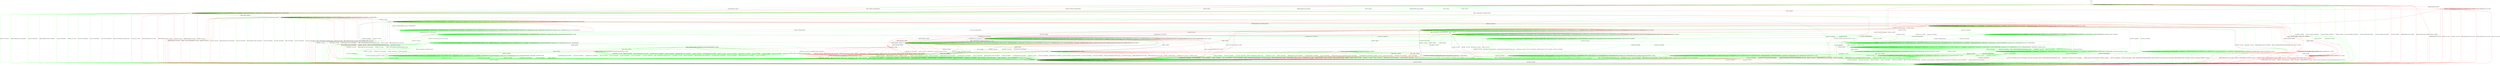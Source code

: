 digraph "" {
	graph ["Incoming time"=0.10153889656066895,
		"Outgoing time"=0.15999865531921387,
		Output="{'States': 36, 'Transitions': 837, 'Filename': '../results/ssh/DropBear-OpenSSH-msat-1.dot'}",
		Reference="{'States': 18, 'Transitions': 222, 'Filename': '../subjects/ssh/DropBear.dot'}",
		Solver=msat,
		Updated="{'States': 32, 'Transitions': 683, 'Filename': '../subjects/ssh/OpenSSH.dot'}",
		"f-measure"=0.15027624309392265,
		precision=0.09956076134699854,
		recall=0.3063063063063063
	];
	a -> a	[key=0,
		label="CH_REQUEST_PTY / CH_NONE"];
	a -> a	[key=1,
		label="CH_DATA / CH_NONE"];
	a -> a	[key=2,
		label="CH_CLOSE / CH_NONE"];
	a -> a	[key=3,
		label="CH_EOF / CH_NONE"];
	a -> a	[key=4,
		color=green,
		label="CH_WINDOW_ADJUST / CH_NONE"];
	a -> a	[key=5,
		color=green,
		label="CH_EXTENDED_DATA / CH_NONE"];
	a -> c	[key=0,
		label="KEXINIT / KEXINIT"];
	a -> c	[key=1,
		color=green,
		label="SERVICE_REQUEST_AUTH / KEXINIT"];
	a -> c	[key=2,
		color=green,
		label="DEBUG / KEXINIT"];
	a -> c	[key=3,
		color=green,
		label="SERVICE_REQUEST_CONN / KEXINIT"];
	a -> c	[key=4,
		color=green,
		label="KEX30 / KEXINIT"];
	a -> c	[key=5,
		color=green,
		label="IGNORE / KEXINIT"];
	a -> c	[key=6,
		color=green,
		label="UNIMPLEMENTED / KEXINIT"];
	a -> c	[key=7,
		color=red,
		label="KEX30 / KEXINIT+UNIMPLEMENTED"];
	a -> c	[key=8,
		color=red,
		label="NEWKEYS / KEXINIT+UNIMPLEMENTED"];
	a -> d	[key=0,
		color=green,
		label="CH_OPEN / KEXINIT+DISCONNECT"];
	a -> d	[key=1,
		color=red,
		label="CH_OPEN / KEXINIT"];
	a -> k	[key=0,
		color=green,
		label="REKEY / KEXINIT|KEX31+NEWKEYS|NO_RESP"];
	a -> m	[key=0,
		color=green,
		label="DISCONNECT / KEXINIT"];
	a -> m	[key=1,
		color=green,
		label="UA_PK_OK / KEXINIT+DISCONNECT"];
	a -> m	[key=2,
		color=green,
		label="UA_NONE / KEXINIT+DISCONNECT"];
	a -> m	[key=3,
		color=green,
		label="NEWKEYS / KEXINIT"];
	a -> m	[key=4,
		color=green,
		label="UA_PK_NOK / KEXINIT+DISCONNECT"];
	a -> m	[key=5,
		color=green,
		label="UA_PW_OK / KEXINIT+DISCONNECT"];
	a -> m	[key=6,
		color=green,
		label="UA_PW_NOK / KEXINIT+DISCONNECT"];
	a -> m	[key=7,
		color=red,
		label="UA_PK_NOK / KEXINIT"];
	a -> m	[key=8,
		color=red,
		label="SERVICE_REQUEST_AUTH / KEXINIT"];
	a -> m	[key=9,
		color=red,
		label="SERVICE_REQUEST_CONN / KEXINIT"];
	a -> m	[key=10,
		color=red,
		label="UA_PK_OK / KEXINIT"];
	gg	[color=red];
	a -> gg	[key=0,
		color=red,
		label="KEXINIT_PROCEED / KEXINIT"];
	b -> a	[key=0];
	c -> c	[key=0,
		label="CH_REQUEST_PTY / CH_NONE"];
	c -> c	[key=1,
		label="CH_DATA / CH_NONE"];
	c -> c	[key=2,
		label="CH_CLOSE / CH_NONE"];
	c -> c	[key=3,
		label="CH_EOF / CH_NONE"];
	c -> c	[key=4,
		color=green,
		label="CH_WINDOW_ADJUST / CH_NONE"];
	c -> c	[key=5,
		color=green,
		label="DEBUG / NO_RESP"];
	c -> c	[key=6,
		color=green,
		label="CH_EXTENDED_DATA / CH_NONE"];
	c -> c	[key=7,
		color=green,
		label="IGNORE / NO_RESP"];
	c -> c	[key=8,
		color=green,
		label="UNIMPLEMENTED / NO_RESP"];
	c -> c	[key=9,
		color=red,
		label="NEWKEYS / UNIMPLEMENTED"];
	c -> d	[key=0,
		color=green,
		label="CH_OPEN / DISCONNECT"];
	c -> d	[key=1,
		color=red,
		label="CH_OPEN / NO_CONN"];
	c -> i	[key=0,
		label="KEX30 / KEX31+NEWKEYS"];
	c -> m	[key=0,
		color=green,
		label="DISCONNECT / NO_CONN"];
	c -> m	[key=1,
		color=green,
		label="KEXINIT / DISCONNECT"];
	c -> m	[key=2,
		color=green,
		label="SERVICE_REQUEST_AUTH / DISCONNECT"];
	c -> m	[key=3,
		color=green,
		label="UA_PK_OK / DISCONNECT"];
	c -> m	[key=4,
		color=green,
		label="SERVICE_REQUEST_CONN / DISCONNECT"];
	c -> m	[key=5,
		color=green,
		label="UA_NONE / DISCONNECT"];
	c -> m	[key=6,
		color=green,
		label="NEWKEYS / NO_CONN"];
	c -> m	[key=7,
		color=green,
		label="UA_PK_NOK / DISCONNECT"];
	c -> m	[key=8,
		color=green,
		label="UA_PW_OK / DISCONNECT"];
	c -> m	[key=9,
		color=green,
		label="UA_PW_NOK / DISCONNECT"];
	c -> m	[key=10,
		color=green,
		label="REKEY / DISCONNECT|NO_CONN|NO_CONN"];
	c -> m	[key=11,
		color=red,
		label="UA_PK_NOK / NO_CONN"];
	c -> m	[key=12,
		color=red,
		label="SERVICE_REQUEST_AUTH / NO_CONN"];
	c -> m	[key=13,
		color=red,
		label="SERVICE_REQUEST_CONN / NO_CONN"];
	c -> m	[key=14,
		color=red,
		label="UA_PK_OK / NO_CONN"];
	c -> m	[key=15,
		color=red,
		label="KEXINIT_PROCEED / NO_CONN"];
	c -> m	[key=16,
		color=red,
		label="KEXINIT / NO_CONN"];
	d -> d	[key=0,
		label="UA_PK_NOK / NO_CONN"];
	d -> d	[key=1,
		label="KEX30 / NO_CONN"];
	d -> d	[key=2,
		label="SERVICE_REQUEST_AUTH / NO_CONN"];
	d -> d	[key=3,
		label="SERVICE_REQUEST_CONN / NO_CONN"];
	d -> d	[key=4,
		label="NEWKEYS / NO_CONN"];
	d -> d	[key=5,
		label="CH_REQUEST_PTY / NO_CONN"];
	d -> d	[key=6,
		label="CH_OPEN / CH_MAX"];
	d -> d	[key=7,
		label="CH_DATA / NO_CONN"];
	d -> d	[key=8,
		label="UA_PK_OK / NO_CONN"];
	d -> d	[key=9,
		label="KEXINIT / NO_CONN"];
	d -> d	[key=10,
		label="CH_EOF / NO_CONN"];
	d -> d	[key=11,
		color=green,
		label="DISCONNECT / NO_CONN"];
	d -> d	[key=12,
		color=green,
		label="CH_WINDOW_ADJUST / NO_CONN"];
	d -> d	[key=13,
		color=green,
		label="DEBUG / NO_CONN"];
	d -> d	[key=14,
		color=green,
		label="UA_NONE / NO_CONN"];
	d -> d	[key=15,
		color=green,
		label="CH_EXTENDED_DATA / NO_CONN"];
	d -> d	[key=16,
		color=green,
		label="IGNORE / NO_CONN"];
	d -> d	[key=17,
		color=green,
		label="UNIMPLEMENTED / NO_CONN"];
	d -> d	[key=18,
		color=green,
		label="UA_PW_OK / NO_CONN"];
	d -> d	[key=19,
		color=green,
		label="UA_PW_NOK / NO_CONN"];
	d -> d	[key=20,
		color=green,
		label="REKEY / NO_CONN|NO_CONN|NO_CONN"];
	d -> d	[key=21,
		color=red,
		label="KEXINIT_PROCEED / NO_CONN"];
	d -> m	[key=0,
		label="CH_CLOSE / NO_CONN"];
	e -> d	[key=0,
		label="NEWKEYS / NO_CONN"];
	e -> d	[key=1,
		color=green,
		label="DISCONNECT / NO_CONN"];
	e -> d	[key=2,
		color=green,
		label="CH_REQUEST_PTY / DISCONNECT"];
	e -> d	[key=3,
		color=red,
		label="KEX30 / NO_CONN"];
	e -> d	[key=4,
		color=red,
		label="CH_REQUEST_PTY / NO_CONN"];
	e -> d	[key=5,
		color=red,
		label="CH_DATA / NO_CONN"];
	e -> e	[key=0,
		label="CH_OPEN / CH_MAX"];
	e -> e	[key=1,
		label="CH_EOF / NO_RESP"];
	e -> e	[key=2,
		color=green,
		label="SERVICE_REQUEST_AUTH / NO_RESP"];
	e -> e	[key=3,
		color=green,
		label="CH_WINDOW_ADJUST / NO_RESP"];
	e -> e	[key=4,
		color=green,
		label="DEBUG / NO_RESP"];
	e -> e	[key=5,
		color=green,
		label="UA_PK_OK / UNIMPLEMENTED"];
	e -> e	[key=6,
		color=green,
		label="SERVICE_REQUEST_CONN / NO_RESP"];
	e -> e	[key=7,
		color=green,
		label="UA_NONE / UNIMPLEMENTED"];
	e -> e	[key=8,
		color=green,
		label="CH_EXTENDED_DATA / NO_RESP"];
	e -> e	[key=9,
		color=green,
		label="UA_PK_NOK / UNIMPLEMENTED"];
	e -> e	[key=10,
		color=green,
		label="KEX30 / NO_RESP"];
	e -> e	[key=11,
		color=green,
		label="IGNORE / NO_RESP"];
	e -> e	[key=12,
		color=green,
		label="CH_DATA / NO_RESP"];
	e -> e	[key=13,
		color=green,
		label="UNIMPLEMENTED / NO_RESP"];
	e -> e	[key=14,
		color=green,
		label="UA_PW_OK / UNIMPLEMENTED"];
	e -> e	[key=15,
		color=green,
		label="UA_PW_NOK / UNIMPLEMENTED"];
	e -> e	[key=16,
		color=green,
		label="REKEY / KEXINIT|KEX31+NEWKEYS|NO_RESP"];
	e -> e	[key=17,
		color=red,
		label="UA_PK_NOK / NO_RESP"];
	e -> e	[key=18,
		color=red,
		label="SERVICE_REQUEST_AUTH / SERVICE_ACCEPT"];
	e -> e	[key=19,
		color=red,
		label="SERVICE_REQUEST_CONN / SERVICE_ACCEPT"];
	e -> e	[key=20,
		color=red,
		label="UA_PK_OK / NO_RESP"];
	e -> f	[key=0,
		label="KEXINIT / KEXINIT"];
	e -> l	[key=0,
		color=red,
		label="CH_CLOSE / NO_RESP"];
	v	[color=green];
	e -> v	[key=0,
		color=green,
		label="CH_CLOSE / CH_CLOSE"];
	jj	[color=red];
	e -> jj	[key=0,
		color=red,
		label="KEXINIT_PROCEED / KEXINIT"];
	f -> d	[key=0,
		color=green,
		label="DISCONNECT / NO_CONN"];
	f -> d	[key=1,
		color=green,
		label="KEXINIT / DISCONNECT"];
	f -> d	[key=2,
		color=green,
		label="SERVICE_REQUEST_AUTH / DISCONNECT"];
	f -> d	[key=3,
		color=green,
		label="CH_WINDOW_ADJUST / DISCONNECT"];
	f -> d	[key=4,
		color=green,
		label="UA_PK_OK / DISCONNECT"];
	f -> d	[key=5,
		color=green,
		label="SERVICE_REQUEST_CONN / DISCONNECT"];
	f -> d	[key=6,
		color=green,
		label="UA_NONE / DISCONNECT"];
	f -> d	[key=7,
		color=green,
		label="CH_EXTENDED_DATA / DISCONNECT"];
	f -> d	[key=8,
		color=green,
		label="NEWKEYS / NO_CONN"];
	f -> d	[key=9,
		color=green,
		label="UA_PK_NOK / DISCONNECT"];
	f -> d	[key=10,
		color=green,
		label="CH_REQUEST_PTY / DISCONNECT"];
	f -> d	[key=11,
		color=green,
		label="CH_EOF / DISCONNECT"];
	f -> d	[key=12,
		color=green,
		label="CH_DATA / DISCONNECT"];
	f -> d	[key=13,
		color=green,
		label="UA_PW_OK / DISCONNECT"];
	f -> d	[key=14,
		color=green,
		label="UA_PW_NOK / DISCONNECT"];
	f -> d	[key=15,
		color=green,
		label="REKEY / DISCONNECT|NO_CONN|NO_CONN"];
	f -> d	[key=16,
		color=red,
		label="UA_PK_NOK / NO_CONN"];
	f -> d	[key=17,
		color=red,
		label="SERVICE_REQUEST_AUTH / NO_CONN"];
	f -> d	[key=18,
		color=red,
		label="SERVICE_REQUEST_CONN / NO_CONN"];
	f -> d	[key=19,
		color=red,
		label="NEWKEYS / UNIMPLEMENTED"];
	f -> d	[key=20,
		color=red,
		label="CH_REQUEST_PTY / NO_CONN"];
	f -> d	[key=21,
		color=red,
		label="CH_DATA / NO_CONN"];
	f -> d	[key=22,
		color=red,
		label="UA_PK_OK / NO_CONN"];
	f -> d	[key=23,
		color=red,
		label="KEXINIT_PROCEED / NO_CONN"];
	f -> d	[key=24,
		color=red,
		label="KEXINIT / NO_CONN"];
	f -> d	[key=25,
		color=red,
		label="CH_EOF / NO_CONN"];
	f -> f	[key=0,
		label="CH_OPEN / CH_MAX"];
	f -> f	[key=1,
		color=green,
		label="DEBUG / NO_RESP"];
	f -> f	[key=2,
		color=green,
		label="IGNORE / NO_RESP"];
	f -> f	[key=3,
		color=green,
		label="UNIMPLEMENTED / NO_RESP"];
	f -> h	[key=0,
		color=red,
		label="KEX30 / KEX31+NEWKEYS"];
	f -> m	[key=0,
		color=green,
		label="CH_CLOSE / DISCONNECT"];
	f -> m	[key=1,
		color=red,
		label="CH_CLOSE / NO_CONN"];
	ff	[color=green];
	f -> ff	[key=0,
		color=green,
		label="KEX30 / KEX31+NEWKEYS"];
	g -> d	[key=0,
		label="NEWKEYS / NO_CONN"];
	g -> d	[key=1,
		color=green,
		label="DISCONNECT / NO_CONN"];
	g -> d	[key=2,
		color=red,
		label="KEX30 / NO_CONN"];
	g -> e	[key=0,
		color=green,
		label="CH_REQUEST_PTY / CH_SUCCESS"];
	g -> f	[key=0,
		color=red,
		label="KEXINIT / KEXINIT"];
	g -> g	[key=0,
		label="CH_OPEN / CH_MAX"];
	g -> g	[key=1,
		label="CH_DATA / NO_RESP"];
	g -> g	[key=2,
		color=green,
		label="SERVICE_REQUEST_AUTH / NO_RESP"];
	g -> g	[key=3,
		color=green,
		label="CH_WINDOW_ADJUST / NO_RESP"];
	g -> g	[key=4,
		color=green,
		label="DEBUG / NO_RESP"];
	g -> g	[key=5,
		color=green,
		label="UA_PK_OK / UNIMPLEMENTED"];
	g -> g	[key=6,
		color=green,
		label="SERVICE_REQUEST_CONN / NO_RESP"];
	g -> g	[key=7,
		color=green,
		label="UA_NONE / UNIMPLEMENTED"];
	g -> g	[key=8,
		color=green,
		label="CH_EXTENDED_DATA / NO_RESP"];
	g -> g	[key=9,
		color=green,
		label="UA_PK_NOK / UNIMPLEMENTED"];
	g -> g	[key=10,
		color=green,
		label="KEX30 / NO_RESP"];
	g -> g	[key=11,
		color=green,
		label="IGNORE / NO_RESP"];
	g -> g	[key=12,
		color=green,
		label="CH_EOF / NO_RESP"];
	g -> g	[key=13,
		color=green,
		label="UNIMPLEMENTED / NO_RESP"];
	g -> g	[key=14,
		color=green,
		label="UA_PW_OK / UNIMPLEMENTED"];
	g -> g	[key=15,
		color=green,
		label="UA_PW_NOK / UNIMPLEMENTED"];
	g -> g	[key=16,
		color=green,
		label="REKEY / KEXINIT|KEX31+NEWKEYS|NO_RESP"];
	g -> g	[key=17,
		color=red,
		label="UA_PK_NOK / NO_RESP"];
	g -> g	[key=18,
		color=red,
		label="SERVICE_REQUEST_AUTH / SERVICE_ACCEPT"];
	g -> g	[key=19,
		color=red,
		label="SERVICE_REQUEST_CONN / SERVICE_ACCEPT"];
	g -> g	[key=20,
		color=red,
		label="UA_PK_OK / NO_RESP"];
	g -> j	[key=0,
		color=red,
		label="CH_EOF / CH_EOF"];
	g -> l	[key=0,
		color=red,
		label="CH_CLOSE / CH_EOF"];
	g -> n	[key=0,
		color=red,
		label="CH_REQUEST_PTY / CH_SUCCESS"];
	g -> v	[key=0,
		color=green,
		label="CH_CLOSE / CH_CLOSE"];
	bb	[color=green];
	g -> bb	[key=0,
		color=green,
		label="KEXINIT / KEXINIT"];
	g -> jj	[key=0,
		color=red,
		label="KEXINIT_PROCEED / KEXINIT"];
	h -> d	[key=0,
		color=green,
		label="DISCONNECT / NO_CONN"];
	h -> d	[key=1,
		color=green,
		label="KEXINIT / DISCONNECT"];
	h -> d	[key=2,
		color=green,
		label="SERVICE_REQUEST_AUTH / DISCONNECT"];
	h -> d	[key=3,
		color=green,
		label="CH_WINDOW_ADJUST / DISCONNECT"];
	h -> d	[key=4,
		color=green,
		label="UA_PK_OK / DISCONNECT"];
	h -> d	[key=5,
		color=green,
		label="SERVICE_REQUEST_CONN / DISCONNECT"];
	h -> d	[key=6,
		color=green,
		label="UA_NONE / DISCONNECT"];
	h -> d	[key=7,
		color=green,
		label="CH_EXTENDED_DATA / DISCONNECT"];
	h -> d	[key=8,
		color=green,
		label="UA_PK_NOK / DISCONNECT"];
	h -> d	[key=9,
		color=green,
		label="CH_REQUEST_PTY / DISCONNECT"];
	h -> d	[key=10,
		color=green,
		label="KEX30 / DISCONNECT"];
	h -> d	[key=11,
		color=green,
		label="CH_EOF / DISCONNECT"];
	h -> d	[key=12,
		color=green,
		label="CH_DATA / DISCONNECT"];
	h -> d	[key=13,
		color=green,
		label="UA_PW_OK / DISCONNECT"];
	h -> d	[key=14,
		color=green,
		label="UA_PW_NOK / DISCONNECT"];
	h -> d	[key=15,
		color=green,
		label="REKEY / DISCONNECT|NO_CONN|NO_CONN"];
	h -> d	[key=16,
		color=red,
		label="UA_PK_NOK / NO_CONN"];
	h -> d	[key=17,
		color=red,
		label="SERVICE_REQUEST_AUTH / NO_CONN"];
	h -> d	[key=18,
		color=red,
		label="SERVICE_REQUEST_CONN / NO_CONN"];
	h -> d	[key=19,
		color=red,
		label="CH_REQUEST_PTY / NO_CONN"];
	h -> d	[key=20,
		color=red,
		label="CH_DATA / NO_CONN"];
	h -> d	[key=21,
		color=red,
		label="UA_PK_OK / NO_CONN"];
	h -> d	[key=22,
		color=red,
		label="KEXINIT_PROCEED / NO_CONN"];
	h -> d	[key=23,
		color=red,
		label="KEXINIT / NO_CONN"];
	h -> d	[key=24,
		color=red,
		label="CH_EOF / NO_CONN"];
	h -> g	[key=0,
		label="NEWKEYS / NO_RESP"];
	h -> h	[key=0,
		label="CH_OPEN / CH_MAX"];
	h -> h	[key=1,
		color=green,
		label="DEBUG / NO_RESP"];
	h -> h	[key=2,
		color=green,
		label="IGNORE / NO_RESP"];
	h -> h	[key=3,
		color=green,
		label="UNIMPLEMENTED / NO_RESP"];
	h -> h	[key=4,
		color=red,
		label="KEX30 / UNIMPLEMENTED"];
	h -> m	[key=0,
		color=green,
		label="CH_CLOSE / DISCONNECT"];
	h -> m	[key=1,
		color=red,
		label="CH_CLOSE / NO_CONN"];
	i -> d	[key=0,
		color=green,
		label="CH_OPEN / DISCONNECT"];
	i -> d	[key=1,
		color=red,
		label="CH_OPEN / NO_CONN"];
	i -> i	[key=0,
		label="CH_REQUEST_PTY / CH_NONE"];
	i -> i	[key=1,
		label="CH_DATA / CH_NONE"];
	i -> i	[key=2,
		label="CH_CLOSE / CH_NONE"];
	i -> i	[key=3,
		label="CH_EOF / CH_NONE"];
	i -> i	[key=4,
		color=green,
		label="CH_WINDOW_ADJUST / CH_NONE"];
	i -> i	[key=5,
		color=green,
		label="DEBUG / NO_RESP"];
	i -> i	[key=6,
		color=green,
		label="CH_EXTENDED_DATA / CH_NONE"];
	i -> i	[key=7,
		color=green,
		label="IGNORE / NO_RESP"];
	i -> i	[key=8,
		color=green,
		label="UNIMPLEMENTED / NO_RESP"];
	i -> i	[key=9,
		color=red,
		label="KEX30 / UNIMPLEMENTED"];
	i -> k	[key=0,
		label="NEWKEYS / NO_RESP"];
	i -> m	[key=0,
		color=green,
		label="DISCONNECT / NO_CONN"];
	i -> m	[key=1,
		color=green,
		label="KEXINIT / DISCONNECT"];
	i -> m	[key=2,
		color=green,
		label="SERVICE_REQUEST_AUTH / DISCONNECT"];
	i -> m	[key=3,
		color=green,
		label="UA_PK_OK / DISCONNECT"];
	i -> m	[key=4,
		color=green,
		label="SERVICE_REQUEST_CONN / DISCONNECT"];
	i -> m	[key=5,
		color=green,
		label="UA_NONE / DISCONNECT"];
	i -> m	[key=6,
		color=green,
		label="UA_PK_NOK / DISCONNECT"];
	i -> m	[key=7,
		color=green,
		label="KEX30 / DISCONNECT"];
	i -> m	[key=8,
		color=green,
		label="UA_PW_OK / DISCONNECT"];
	i -> m	[key=9,
		color=green,
		label="UA_PW_NOK / DISCONNECT"];
	i -> m	[key=10,
		color=green,
		label="REKEY / DISCONNECT|NO_CONN|NO_CONN"];
	i -> m	[key=11,
		color=red,
		label="UA_PK_NOK / NO_CONN"];
	i -> m	[key=12,
		color=red,
		label="SERVICE_REQUEST_AUTH / NO_CONN"];
	i -> m	[key=13,
		color=red,
		label="SERVICE_REQUEST_CONN / NO_CONN"];
	i -> m	[key=14,
		color=red,
		label="UA_PK_OK / NO_CONN"];
	i -> m	[key=15,
		color=red,
		label="KEXINIT_PROCEED / NO_CONN"];
	i -> m	[key=16,
		color=red,
		label="KEXINIT / NO_CONN"];
	j -> d	[key=0,
		label="NEWKEYS / NO_CONN"];
	j -> d	[key=1,
		color=green,
		label="DISCONNECT / NO_CONN"];
	j -> d	[key=2,
		color=red,
		label="KEX30 / NO_CONN"];
	j -> d	[key=3,
		color=red,
		label="CH_DATA / NO_CONN"];
	j -> e	[key=0,
		color=red,
		label="CH_REQUEST_PTY / CH_SUCCESS"];
	j -> f	[key=0,
		color=red,
		label="KEXINIT / KEXINIT"];
	j -> g	[key=0,
		color=green,
		label="REKEY / KEXINIT|KEX31+NEWKEYS|NO_RESP"];
	j -> j	[key=0,
		label="CH_OPEN / CH_MAX"];
	j -> j	[key=1,
		label="CH_EOF / NO_RESP"];
	j -> j	[key=2,
		color=green,
		label="SERVICE_REQUEST_AUTH / UNIMPLEMENTED"];
	j -> j	[key=3,
		color=green,
		label="CH_WINDOW_ADJUST / NO_RESP"];
	j -> j	[key=4,
		color=green,
		label="DEBUG / NO_RESP"];
	j -> j	[key=5,
		color=green,
		label="UA_PK_OK / UNIMPLEMENTED"];
	j -> j	[key=6,
		color=green,
		label="SERVICE_REQUEST_CONN / UNIMPLEMENTED"];
	j -> j	[key=7,
		color=green,
		label="UA_NONE / UNIMPLEMENTED"];
	j -> j	[key=8,
		color=green,
		label="CH_EXTENDED_DATA / NO_RESP"];
	j -> j	[key=9,
		color=green,
		label="UA_PK_NOK / UNIMPLEMENTED"];
	j -> j	[key=10,
		color=green,
		label="KEX30 / UNIMPLEMENTED"];
	j -> j	[key=11,
		color=green,
		label="IGNORE / NO_RESP"];
	j -> j	[key=12,
		color=green,
		label="CH_DATA / NO_RESP"];
	j -> j	[key=13,
		color=green,
		label="UNIMPLEMENTED / NO_RESP"];
	j -> j	[key=14,
		color=green,
		label="UA_PW_OK / UNIMPLEMENTED"];
	j -> j	[key=15,
		color=green,
		label="UA_PW_NOK / UNIMPLEMENTED"];
	j -> j	[key=16,
		color=red,
		label="UA_PK_NOK / NO_RESP"];
	j -> j	[key=17,
		color=red,
		label="SERVICE_REQUEST_AUTH / SERVICE_ACCEPT"];
	j -> j	[key=18,
		color=red,
		label="SERVICE_REQUEST_CONN / SERVICE_ACCEPT"];
	j -> j	[key=19,
		color=red,
		label="UA_PK_OK / NO_RESP"];
	j -> l	[key=0,
		color=red,
		label="CH_CLOSE / NO_RESP"];
	j -> n	[key=0,
		color=green,
		label="CH_REQUEST_PTY / CH_SUCCESS"];
	p	[color=green];
	j -> p	[key=0,
		color=green,
		label="CH_CLOSE / CH_CLOSE"];
	j -> bb	[key=0,
		color=green,
		label="KEXINIT / KEXINIT"];
	j -> jj	[key=0,
		color=red,
		label="KEXINIT_PROCEED / KEXINIT"];
	k -> d	[key=0,
		color=red,
		label="CH_OPEN / NO_CONN"];
	k -> k	[key=0,
		label="CH_REQUEST_PTY / CH_NONE"];
	k -> k	[key=1,
		label="CH_DATA / CH_NONE"];
	k -> k	[key=2,
		label="CH_CLOSE / CH_NONE"];
	k -> k	[key=3,
		label="CH_EOF / CH_NONE"];
	k -> k	[key=4,
		color=green,
		label="KEXINIT / UNIMPLEMENTED"];
	k -> k	[key=5,
		color=green,
		label="CH_WINDOW_ADJUST / CH_NONE"];
	k -> k	[key=6,
		color=green,
		label="DEBUG / NO_RESP"];
	k -> k	[key=7,
		color=green,
		label="UA_PK_OK / UNIMPLEMENTED"];
	k -> k	[key=8,
		color=green,
		label="UA_NONE / UNIMPLEMENTED"];
	k -> k	[key=9,
		color=green,
		label="CH_EXTENDED_DATA / CH_NONE"];
	k -> k	[key=10,
		color=green,
		label="UA_PK_NOK / UNIMPLEMENTED"];
	k -> k	[key=11,
		color=green,
		label="KEX30 / UNIMPLEMENTED"];
	k -> k	[key=12,
		color=green,
		label="IGNORE / NO_RESP"];
	k -> k	[key=13,
		color=green,
		label="UNIMPLEMENTED / NO_RESP"];
	k -> k	[key=14,
		color=green,
		label="UA_PW_OK / UNIMPLEMENTED"];
	k -> k	[key=15,
		color=green,
		label="UA_PW_NOK / UNIMPLEMENTED"];
	k -> k	[key=16,
		color=red,
		label="UA_PK_NOK / UA_FAILURE"];
	k -> k	[key=17,
		color=red,
		label="SERVICE_REQUEST_AUTH / SERVICE_ACCEPT"];
	k -> l	[key=0,
		color=green,
		label="SERVICE_REQUEST_AUTH / SERVICE_ACCEPT"];
	k -> l	[key=1,
		color=red,
		label="UA_PK_OK / UA_SUCCESS"];
	k -> m	[key=0,
		label="NEWKEYS / NO_CONN"];
	k -> m	[key=1,
		color=green,
		label="DISCONNECT / NO_CONN"];
	k -> m	[key=2,
		color=green,
		label="SERVICE_REQUEST_CONN / DISCONNECT"];
	k -> m	[key=3,
		color=green,
		label="REKEY / UNIMPLEMENTED|UNIMPLEMENTED|NO_CONN"];
	k -> m	[key=4,
		color=red,
		label="KEX30 / NO_CONN"];
	k -> m	[key=5,
		color=red,
		label="SERVICE_REQUEST_CONN / NO_CONN"];
	o	[color=green];
	k -> o	[key=0,
		color=green,
		label="CH_OPEN / UNIMPLEMENTED"];
	hh	[color=red];
	k -> hh	[key=0,
		color=red,
		label="KEXINIT_PROCEED / KEXINIT"];
	ii	[color=red];
	k -> ii	[key=0,
		color=red,
		label="KEXINIT / KEXINIT"];
	l -> g	[key=0,
		color=red,
		label="CH_OPEN / CH_OPEN_SUCCESS"];
	l -> l	[key=0,
		label="SERVICE_REQUEST_AUTH / SERVICE_ACCEPT"];
	l -> l	[key=1,
		label="CH_REQUEST_PTY / CH_NONE"];
	l -> l	[key=2,
		label="CH_DATA / CH_NONE"];
	l -> l	[key=3,
		label="CH_CLOSE / CH_NONE"];
	l -> l	[key=4,
		label="CH_EOF / CH_NONE"];
	l -> l	[key=5,
		color=green,
		label="KEXINIT / UNIMPLEMENTED"];
	l -> l	[key=6,
		color=green,
		label="CH_WINDOW_ADJUST / CH_NONE"];
	l -> l	[key=7,
		color=green,
		label="DEBUG / NO_RESP"];
	l -> l	[key=8,
		color=green,
		label="CH_EXTENDED_DATA / CH_NONE"];
	l -> l	[key=9,
		color=green,
		label="KEX30 / UNIMPLEMENTED"];
	l -> l	[key=10,
		color=green,
		label="IGNORE / NO_RESP"];
	l -> l	[key=11,
		color=green,
		label="UNIMPLEMENTED / NO_RESP"];
	l -> l	[key=12,
		color=red,
		label="UA_PK_NOK / NO_RESP"];
	l -> l	[key=13,
		color=red,
		label="SERVICE_REQUEST_CONN / SERVICE_ACCEPT"];
	l -> l	[key=14,
		color=red,
		label="UA_PK_OK / NO_RESP"];
	l -> m	[key=0,
		label="NEWKEYS / NO_CONN"];
	l -> m	[key=1,
		color=green,
		label="DISCONNECT / NO_CONN"];
	l -> m	[key=2,
		color=green,
		label="SERVICE_REQUEST_CONN / DISCONNECT"];
	l -> m	[key=3,
		color=green,
		label="REKEY / UNIMPLEMENTED|UNIMPLEMENTED|NO_CONN"];
	l -> m	[key=4,
		color=red,
		label="KEX30 / NO_CONN"];
	l -> p	[key=0,
		color=green,
		label="UA_PK_OK / UA_SUCCESS"];
	l -> p	[key=1,
		color=green,
		label="UA_PW_OK / UA_SUCCESS"];
	q	[color=green];
	l -> q	[key=0,
		color=green,
		label="UA_PW_NOK / UA_FAILURE"];
	r	[color=green];
	l -> r	[key=0,
		color=green,
		label="UA_NONE / UA_FAILURE"];
	s	[color=green];
	l -> s	[key=0,
		color=green,
		label="UA_PK_NOK / UA_FAILURE"];
	t	[color=green];
	l -> t	[key=0,
		color=green,
		label="CH_OPEN / UNIMPLEMENTED"];
	l -> hh	[key=0,
		color=red,
		label="KEXINIT_PROCEED / KEXINIT"];
	l -> ii	[key=0,
		color=red,
		label="KEXINIT / KEXINIT"];
	m -> d	[key=0,
		label="CH_OPEN / NO_CONN"];
	m -> m	[key=0,
		label="UA_PK_NOK / NO_CONN"];
	m -> m	[key=1,
		label="KEX30 / NO_CONN"];
	m -> m	[key=2,
		label="SERVICE_REQUEST_AUTH / NO_CONN"];
	m -> m	[key=3,
		label="SERVICE_REQUEST_CONN / NO_CONN"];
	m -> m	[key=4,
		label="NEWKEYS / NO_CONN"];
	m -> m	[key=5,
		label="CH_REQUEST_PTY / CH_NONE"];
	m -> m	[key=6,
		label="CH_DATA / CH_NONE"];
	m -> m	[key=7,
		label="UA_PK_OK / NO_CONN"];
	m -> m	[key=8,
		label="CH_CLOSE / CH_NONE"];
	m -> m	[key=9,
		label="KEXINIT / NO_CONN"];
	m -> m	[key=10,
		label="CH_EOF / CH_NONE"];
	m -> m	[key=11,
		color=green,
		label="DISCONNECT / NO_CONN"];
	m -> m	[key=12,
		color=green,
		label="CH_WINDOW_ADJUST / CH_NONE"];
	m -> m	[key=13,
		color=green,
		label="DEBUG / NO_CONN"];
	m -> m	[key=14,
		color=green,
		label="UA_NONE / NO_CONN"];
	m -> m	[key=15,
		color=green,
		label="CH_EXTENDED_DATA / CH_NONE"];
	m -> m	[key=16,
		color=green,
		label="IGNORE / NO_CONN"];
	m -> m	[key=17,
		color=green,
		label="UNIMPLEMENTED / NO_CONN"];
	m -> m	[key=18,
		color=green,
		label="UA_PW_OK / NO_CONN"];
	m -> m	[key=19,
		color=green,
		label="UA_PW_NOK / NO_CONN"];
	m -> m	[key=20,
		color=green,
		label="REKEY / NO_CONN|NO_CONN|NO_CONN"];
	m -> m	[key=21,
		color=red,
		label="KEXINIT_PROCEED / NO_CONN"];
	n -> d	[key=0,
		label="NEWKEYS / NO_CONN"];
	n -> d	[key=1,
		color=green,
		label="DISCONNECT / NO_CONN"];
	n -> d	[key=2,
		color=green,
		label="CH_REQUEST_PTY / DISCONNECT"];
	n -> d	[key=3,
		color=red,
		label="KEX30 / NO_CONN"];
	n -> d	[key=4,
		color=red,
		label="CH_REQUEST_PTY / NO_CONN"];
	n -> e	[key=0,
		color=green,
		label="REKEY / KEXINIT|KEX31+NEWKEYS|NO_RESP"];
	n -> e	[key=1,
		color=red,
		label="CH_EOF / CH_EOF"];
	n -> f	[key=0,
		label="KEXINIT / KEXINIT"];
	n -> l	[key=0,
		color=red,
		label="CH_CLOSE / CH_EOF"];
	n -> n	[key=0,
		label="CH_OPEN / CH_MAX"];
	n -> n	[key=1,
		label="CH_DATA / NO_RESP"];
	n -> n	[key=2,
		color=green,
		label="SERVICE_REQUEST_AUTH / UNIMPLEMENTED"];
	n -> n	[key=3,
		color=green,
		label="CH_WINDOW_ADJUST / NO_RESP"];
	n -> n	[key=4,
		color=green,
		label="DEBUG / NO_RESP"];
	n -> n	[key=5,
		color=green,
		label="UA_PK_OK / UNIMPLEMENTED"];
	n -> n	[key=6,
		color=green,
		label="SERVICE_REQUEST_CONN / UNIMPLEMENTED"];
	n -> n	[key=7,
		color=green,
		label="UA_NONE / UNIMPLEMENTED"];
	n -> n	[key=8,
		color=green,
		label="CH_EXTENDED_DATA / NO_RESP"];
	n -> n	[key=9,
		color=green,
		label="UA_PK_NOK / UNIMPLEMENTED"];
	n -> n	[key=10,
		color=green,
		label="KEX30 / UNIMPLEMENTED"];
	n -> n	[key=11,
		color=green,
		label="IGNORE / NO_RESP"];
	n -> n	[key=12,
		color=green,
		label="CH_EOF / NO_RESP"];
	n -> n	[key=13,
		color=green,
		label="UNIMPLEMENTED / NO_RESP"];
	n -> n	[key=14,
		color=green,
		label="UA_PW_OK / UNIMPLEMENTED"];
	n -> n	[key=15,
		color=green,
		label="UA_PW_NOK / UNIMPLEMENTED"];
	n -> n	[key=16,
		color=red,
		label="UA_PK_NOK / NO_RESP"];
	n -> n	[key=17,
		color=red,
		label="SERVICE_REQUEST_AUTH / SERVICE_ACCEPT"];
	n -> n	[key=18,
		color=red,
		label="SERVICE_REQUEST_CONN / SERVICE_ACCEPT"];
	n -> n	[key=19,
		color=red,
		label="UA_PK_OK / NO_RESP"];
	n -> p	[key=0,
		color=green,
		label="CH_CLOSE / CH_CLOSE"];
	n -> jj	[key=0,
		color=red,
		label="KEXINIT_PROCEED / KEXINIT"];
	o -> d	[key=0,
		color=green,
		label="DISCONNECT / NO_CONN"];
	o -> d	[key=1,
		color=green,
		label="SERVICE_REQUEST_CONN / DISCONNECT"];
	o -> d	[key=2,
		color=green,
		label="NEWKEYS / NO_CONN"];
	o -> d	[key=3,
		color=green,
		label="REKEY / UNIMPLEMENTED|UNIMPLEMENTED|NO_CONN"];
	o -> k	[key=0,
		color=green,
		label="CH_CLOSE / UNIMPLEMENTED"];
	o -> o	[key=0,
		color=green,
		label="KEXINIT / UNIMPLEMENTED"];
	o -> o	[key=1,
		color=green,
		label="CH_WINDOW_ADJUST / UNIMPLEMENTED"];
	o -> o	[key=2,
		color=green,
		label="DEBUG / NO_RESP"];
	o -> o	[key=3,
		color=green,
		label="UA_PK_OK / UNIMPLEMENTED"];
	o -> o	[key=4,
		color=green,
		label="UA_NONE / UNIMPLEMENTED"];
	o -> o	[key=5,
		color=green,
		label="CH_EXTENDED_DATA / UNIMPLEMENTED"];
	o -> o	[key=6,
		color=green,
		label="UA_PK_NOK / UNIMPLEMENTED"];
	o -> o	[key=7,
		color=green,
		label="CH_OPEN / CH_MAX"];
	o -> o	[key=8,
		color=green,
		label="CH_REQUEST_PTY / UNIMPLEMENTED"];
	o -> o	[key=9,
		color=green,
		label="KEX30 / UNIMPLEMENTED"];
	o -> o	[key=10,
		color=green,
		label="IGNORE / NO_RESP"];
	o -> o	[key=11,
		color=green,
		label="CH_EOF / UNIMPLEMENTED"];
	o -> o	[key=12,
		color=green,
		label="CH_DATA / UNIMPLEMENTED"];
	o -> o	[key=13,
		color=green,
		label="UNIMPLEMENTED / NO_RESP"];
	o -> o	[key=14,
		color=green,
		label="UA_PW_OK / UNIMPLEMENTED"];
	o -> o	[key=15,
		color=green,
		label="UA_PW_NOK / UNIMPLEMENTED"];
	o -> t	[key=0,
		color=green,
		label="SERVICE_REQUEST_AUTH / SERVICE_ACCEPT"];
	p -> j	[key=0,
		color=green,
		label="CH_OPEN / CH_OPEN_SUCCESS"];
	p -> m	[key=0,
		color=green,
		label="DISCONNECT / NO_CONN"];
	p -> m	[key=1,
		color=green,
		label="NEWKEYS / NO_CONN"];
	p -> p	[key=0,
		color=green,
		label="SERVICE_REQUEST_AUTH / UNIMPLEMENTED"];
	p -> p	[key=1,
		color=green,
		label="CH_WINDOW_ADJUST / CH_NONE"];
	p -> p	[key=2,
		color=green,
		label="DEBUG / NO_RESP"];
	p -> p	[key=3,
		color=green,
		label="UA_PK_OK / UNIMPLEMENTED"];
	p -> p	[key=4,
		color=green,
		label="SERVICE_REQUEST_CONN / UNIMPLEMENTED"];
	p -> p	[key=5,
		color=green,
		label="UA_NONE / UNIMPLEMENTED"];
	p -> p	[key=6,
		color=green,
		label="CH_EXTENDED_DATA / CH_NONE"];
	p -> p	[key=7,
		color=green,
		label="UA_PK_NOK / UNIMPLEMENTED"];
	p -> p	[key=8,
		color=green,
		label="CH_CLOSE / CH_NONE"];
	p -> p	[key=9,
		color=green,
		label="CH_REQUEST_PTY / CH_NONE"];
	p -> p	[key=10,
		color=green,
		label="KEX30 / UNIMPLEMENTED"];
	p -> p	[key=11,
		color=green,
		label="IGNORE / NO_RESP"];
	p -> p	[key=12,
		color=green,
		label="CH_EOF / CH_NONE"];
	p -> p	[key=13,
		color=green,
		label="CH_DATA / CH_NONE"];
	p -> p	[key=14,
		color=green,
		label="UNIMPLEMENTED / NO_RESP"];
	p -> p	[key=15,
		color=green,
		label="UA_PW_OK / UNIMPLEMENTED"];
	p -> p	[key=16,
		color=green,
		label="UA_PW_NOK / UNIMPLEMENTED"];
	u	[color=green];
	p -> u	[key=0,
		color=green,
		label="KEXINIT / KEXINIT"];
	p -> v	[key=0,
		color=green,
		label="REKEY / KEXINIT|KEX31+NEWKEYS|NO_RESP"];
	q -> m	[key=0,
		color=green,
		label="DISCONNECT / NO_CONN"];
	q -> m	[key=1,
		color=green,
		label="UA_PK_OK / DISCONNECT"];
	q -> m	[key=2,
		color=green,
		label="SERVICE_REQUEST_CONN / DISCONNECT"];
	q -> m	[key=3,
		color=green,
		label="UA_NONE / DISCONNECT"];
	q -> m	[key=4,
		color=green,
		label="NEWKEYS / NO_CONN"];
	q -> m	[key=5,
		color=green,
		label="UA_PK_NOK / DISCONNECT"];
	q -> m	[key=6,
		color=green,
		label="REKEY / UNIMPLEMENTED|UNIMPLEMENTED|NO_CONN"];
	q -> p	[key=0,
		color=green,
		label="UA_PW_OK / UA_SUCCESS"];
	q -> q	[key=0,
		color=green,
		label="KEXINIT / UNIMPLEMENTED"];
	q -> q	[key=1,
		color=green,
		label="SERVICE_REQUEST_AUTH / SERVICE_ACCEPT"];
	q -> q	[key=2,
		color=green,
		label="CH_WINDOW_ADJUST / CH_NONE"];
	q -> q	[key=3,
		color=green,
		label="DEBUG / NO_RESP"];
	q -> q	[key=4,
		color=green,
		label="CH_EXTENDED_DATA / CH_NONE"];
	q -> q	[key=5,
		color=green,
		label="CH_CLOSE / CH_NONE"];
	q -> q	[key=6,
		color=green,
		label="CH_REQUEST_PTY / CH_NONE"];
	q -> q	[key=7,
		color=green,
		label="KEX30 / UNIMPLEMENTED"];
	q -> q	[key=8,
		color=green,
		label="IGNORE / NO_RESP"];
	q -> q	[key=9,
		color=green,
		label="CH_EOF / CH_NONE"];
	q -> q	[key=10,
		color=green,
		label="CH_DATA / CH_NONE"];
	q -> q	[key=11,
		color=green,
		label="UNIMPLEMENTED / NO_RESP"];
	q -> q	[key=12,
		color=green,
		label="UA_PW_NOK / UA_FAILURE"];
	w	[color=green];
	q -> w	[key=0,
		color=green,
		label="CH_OPEN / UNIMPLEMENTED"];
	r -> m	[key=0,
		color=green,
		label="DISCONNECT / NO_CONN"];
	r -> m	[key=1,
		color=green,
		label="UA_PK_OK / DISCONNECT"];
	r -> m	[key=2,
		color=green,
		label="SERVICE_REQUEST_CONN / DISCONNECT"];
	r -> m	[key=3,
		color=green,
		label="NEWKEYS / NO_CONN"];
	r -> m	[key=4,
		color=green,
		label="UA_PK_NOK / DISCONNECT"];
	r -> m	[key=5,
		color=green,
		label="UA_PW_OK / DISCONNECT"];
	r -> m	[key=6,
		color=green,
		label="UA_PW_NOK / DISCONNECT"];
	r -> m	[key=7,
		color=green,
		label="REKEY / UNIMPLEMENTED|UNIMPLEMENTED|NO_CONN"];
	r -> r	[key=0,
		color=green,
		label="KEXINIT / UNIMPLEMENTED"];
	r -> r	[key=1,
		color=green,
		label="SERVICE_REQUEST_AUTH / SERVICE_ACCEPT"];
	r -> r	[key=2,
		color=green,
		label="CH_WINDOW_ADJUST / CH_NONE"];
	r -> r	[key=3,
		color=green,
		label="DEBUG / NO_RESP"];
	r -> r	[key=4,
		color=green,
		label="UA_NONE / UA_FAILURE"];
	r -> r	[key=5,
		color=green,
		label="CH_EXTENDED_DATA / CH_NONE"];
	r -> r	[key=6,
		color=green,
		label="CH_CLOSE / CH_NONE"];
	r -> r	[key=7,
		color=green,
		label="CH_REQUEST_PTY / CH_NONE"];
	r -> r	[key=8,
		color=green,
		label="KEX30 / UNIMPLEMENTED"];
	r -> r	[key=9,
		color=green,
		label="IGNORE / NO_RESP"];
	r -> r	[key=10,
		color=green,
		label="CH_EOF / CH_NONE"];
	r -> r	[key=11,
		color=green,
		label="CH_DATA / CH_NONE"];
	r -> r	[key=12,
		color=green,
		label="UNIMPLEMENTED / NO_RESP"];
	x	[color=green];
	r -> x	[key=0,
		color=green,
		label="CH_OPEN / UNIMPLEMENTED"];
	s -> m	[key=0,
		color=green,
		label="DISCONNECT / NO_CONN"];
	s -> m	[key=1,
		color=green,
		label="UA_PK_OK / DISCONNECT"];
	s -> m	[key=2,
		color=green,
		label="SERVICE_REQUEST_CONN / DISCONNECT"];
	s -> m	[key=3,
		color=green,
		label="UA_NONE / DISCONNECT"];
	s -> m	[key=4,
		color=green,
		label="NEWKEYS / NO_CONN"];
	s -> m	[key=5,
		color=green,
		label="UA_PW_OK / DISCONNECT"];
	s -> m	[key=6,
		color=green,
		label="UA_PW_NOK / DISCONNECT"];
	s -> m	[key=7,
		color=green,
		label="REKEY / UNIMPLEMENTED|UNIMPLEMENTED|NO_CONN"];
	s -> s	[key=0,
		color=green,
		label="KEXINIT / UNIMPLEMENTED"];
	s -> s	[key=1,
		color=green,
		label="SERVICE_REQUEST_AUTH / SERVICE_ACCEPT"];
	s -> s	[key=2,
		color=green,
		label="CH_WINDOW_ADJUST / CH_NONE"];
	s -> s	[key=3,
		color=green,
		label="DEBUG / NO_RESP"];
	s -> s	[key=4,
		color=green,
		label="CH_EXTENDED_DATA / CH_NONE"];
	s -> s	[key=5,
		color=green,
		label="UA_PK_NOK / UA_FAILURE"];
	s -> s	[key=6,
		color=green,
		label="CH_CLOSE / CH_NONE"];
	s -> s	[key=7,
		color=green,
		label="CH_REQUEST_PTY / CH_NONE"];
	s -> s	[key=8,
		color=green,
		label="KEX30 / UNIMPLEMENTED"];
	s -> s	[key=9,
		color=green,
		label="IGNORE / NO_RESP"];
	s -> s	[key=10,
		color=green,
		label="CH_EOF / CH_NONE"];
	s -> s	[key=11,
		color=green,
		label="CH_DATA / CH_NONE"];
	s -> s	[key=12,
		color=green,
		label="UNIMPLEMENTED / NO_RESP"];
	y	[color=green];
	s -> y	[key=0,
		color=green,
		label="CH_OPEN / UNIMPLEMENTED"];
	t -> d	[key=0,
		color=green,
		label="DISCONNECT / NO_CONN"];
	t -> d	[key=1,
		color=green,
		label="SERVICE_REQUEST_CONN / DISCONNECT"];
	t -> d	[key=2,
		color=green,
		label="NEWKEYS / NO_CONN"];
	t -> d	[key=3,
		color=green,
		label="REKEY / UNIMPLEMENTED|UNIMPLEMENTED|NO_CONN"];
	t -> l	[key=0,
		color=green,
		label="CH_CLOSE / UNIMPLEMENTED"];
	t -> t	[key=0,
		color=green,
		label="KEXINIT / UNIMPLEMENTED"];
	t -> t	[key=1,
		color=green,
		label="SERVICE_REQUEST_AUTH / SERVICE_ACCEPT"];
	t -> t	[key=2,
		color=green,
		label="CH_WINDOW_ADJUST / UNIMPLEMENTED"];
	t -> t	[key=3,
		color=green,
		label="DEBUG / NO_RESP"];
	t -> t	[key=4,
		color=green,
		label="CH_EXTENDED_DATA / UNIMPLEMENTED"];
	t -> t	[key=5,
		color=green,
		label="CH_OPEN / CH_MAX"];
	t -> t	[key=6,
		color=green,
		label="CH_REQUEST_PTY / UNIMPLEMENTED"];
	t -> t	[key=7,
		color=green,
		label="KEX30 / UNIMPLEMENTED"];
	t -> t	[key=8,
		color=green,
		label="IGNORE / NO_RESP"];
	t -> t	[key=9,
		color=green,
		label="CH_EOF / UNIMPLEMENTED"];
	t -> t	[key=10,
		color=green,
		label="CH_DATA / UNIMPLEMENTED"];
	t -> t	[key=11,
		color=green,
		label="UNIMPLEMENTED / NO_RESP"];
	t -> w	[key=0,
		color=green,
		label="UA_PW_NOK / UA_FAILURE"];
	t -> x	[key=0,
		color=green,
		label="UA_NONE / UA_FAILURE"];
	t -> y	[key=0,
		color=green,
		label="UA_PK_NOK / UA_FAILURE"];
	z	[color=green];
	t -> z	[key=0,
		color=green,
		label="UA_PK_OK / UA_SUCCESS"];
	t -> z	[key=1,
		color=green,
		label="UA_PW_OK / UA_SUCCESS"];
	u -> d	[key=0,
		color=green,
		label="CH_OPEN / DISCONNECT"];
	u -> m	[key=0,
		color=green,
		label="DISCONNECT / NO_CONN"];
	u -> m	[key=1,
		color=green,
		label="KEXINIT / DISCONNECT"];
	u -> m	[key=2,
		color=green,
		label="SERVICE_REQUEST_AUTH / DISCONNECT"];
	u -> m	[key=3,
		color=green,
		label="UA_PK_OK / DISCONNECT"];
	u -> m	[key=4,
		color=green,
		label="SERVICE_REQUEST_CONN / DISCONNECT"];
	u -> m	[key=5,
		color=green,
		label="UA_NONE / DISCONNECT"];
	u -> m	[key=6,
		color=green,
		label="NEWKEYS / NO_CONN"];
	u -> m	[key=7,
		color=green,
		label="UA_PK_NOK / DISCONNECT"];
	u -> m	[key=8,
		color=green,
		label="UA_PW_OK / DISCONNECT"];
	u -> m	[key=9,
		color=green,
		label="UA_PW_NOK / DISCONNECT"];
	u -> m	[key=10,
		color=green,
		label="REKEY / DISCONNECT|NO_CONN|NO_CONN"];
	u -> u	[key=0,
		color=green,
		label="CH_WINDOW_ADJUST / CH_NONE"];
	u -> u	[key=1,
		color=green,
		label="DEBUG / NO_RESP"];
	u -> u	[key=2,
		color=green,
		label="CH_EXTENDED_DATA / CH_NONE"];
	u -> u	[key=3,
		color=green,
		label="CH_CLOSE / CH_NONE"];
	u -> u	[key=4,
		color=green,
		label="CH_REQUEST_PTY / CH_NONE"];
	u -> u	[key=5,
		color=green,
		label="IGNORE / NO_RESP"];
	u -> u	[key=6,
		color=green,
		label="CH_EOF / CH_NONE"];
	u -> u	[key=7,
		color=green,
		label="CH_DATA / CH_NONE"];
	u -> u	[key=8,
		color=green,
		label="UNIMPLEMENTED / NO_RESP"];
	aa	[color=green];
	u -> aa	[key=0,
		color=green,
		label="KEX30 / KEX31+NEWKEYS"];
	v -> g	[key=0,
		color=green,
		label="CH_OPEN / CH_OPEN_SUCCESS"];
	v -> m	[key=0,
		color=green,
		label="DISCONNECT / NO_CONN"];
	v -> m	[key=1,
		color=green,
		label="NEWKEYS / NO_CONN"];
	v -> u	[key=0,
		color=green,
		label="KEXINIT / KEXINIT"];
	v -> v	[key=0,
		color=green,
		label="SERVICE_REQUEST_AUTH / NO_RESP"];
	v -> v	[key=1,
		color=green,
		label="CH_WINDOW_ADJUST / CH_NONE"];
	v -> v	[key=2,
		color=green,
		label="DEBUG / NO_RESP"];
	v -> v	[key=3,
		color=green,
		label="UA_PK_OK / UNIMPLEMENTED"];
	v -> v	[key=4,
		color=green,
		label="SERVICE_REQUEST_CONN / NO_RESP"];
	v -> v	[key=5,
		color=green,
		label="UA_NONE / UNIMPLEMENTED"];
	v -> v	[key=6,
		color=green,
		label="CH_EXTENDED_DATA / CH_NONE"];
	v -> v	[key=7,
		color=green,
		label="UA_PK_NOK / UNIMPLEMENTED"];
	v -> v	[key=8,
		color=green,
		label="CH_CLOSE / CH_NONE"];
	v -> v	[key=9,
		color=green,
		label="CH_REQUEST_PTY / CH_NONE"];
	v -> v	[key=10,
		color=green,
		label="KEX30 / NO_RESP"];
	v -> v	[key=11,
		color=green,
		label="IGNORE / NO_RESP"];
	v -> v	[key=12,
		color=green,
		label="CH_EOF / CH_NONE"];
	v -> v	[key=13,
		color=green,
		label="CH_DATA / CH_NONE"];
	v -> v	[key=14,
		color=green,
		label="UNIMPLEMENTED / NO_RESP"];
	v -> v	[key=15,
		color=green,
		label="UA_PW_OK / UNIMPLEMENTED"];
	v -> v	[key=16,
		color=green,
		label="UA_PW_NOK / UNIMPLEMENTED"];
	v -> v	[key=17,
		color=green,
		label="REKEY / KEXINIT|KEX31+NEWKEYS|NO_RESP"];
	w -> d	[key=0,
		color=green,
		label="DISCONNECT / NO_CONN"];
	w -> d	[key=1,
		color=green,
		label="UA_PK_OK / DISCONNECT"];
	w -> d	[key=2,
		color=green,
		label="SERVICE_REQUEST_CONN / DISCONNECT"];
	w -> d	[key=3,
		color=green,
		label="UA_NONE / DISCONNECT"];
	w -> d	[key=4,
		color=green,
		label="NEWKEYS / NO_CONN"];
	w -> d	[key=5,
		color=green,
		label="UA_PK_NOK / DISCONNECT"];
	w -> d	[key=6,
		color=green,
		label="REKEY / UNIMPLEMENTED|UNIMPLEMENTED|NO_CONN"];
	w -> q	[key=0,
		color=green,
		label="CH_CLOSE / UNIMPLEMENTED"];
	w -> w	[key=0,
		color=green,
		label="KEXINIT / UNIMPLEMENTED"];
	w -> w	[key=1,
		color=green,
		label="SERVICE_REQUEST_AUTH / SERVICE_ACCEPT"];
	w -> w	[key=2,
		color=green,
		label="CH_WINDOW_ADJUST / UNIMPLEMENTED"];
	w -> w	[key=3,
		color=green,
		label="DEBUG / NO_RESP"];
	w -> w	[key=4,
		color=green,
		label="CH_EXTENDED_DATA / UNIMPLEMENTED"];
	w -> w	[key=5,
		color=green,
		label="CH_OPEN / CH_MAX"];
	w -> w	[key=6,
		color=green,
		label="CH_REQUEST_PTY / UNIMPLEMENTED"];
	w -> w	[key=7,
		color=green,
		label="KEX30 / UNIMPLEMENTED"];
	w -> w	[key=8,
		color=green,
		label="IGNORE / NO_RESP"];
	w -> w	[key=9,
		color=green,
		label="CH_EOF / UNIMPLEMENTED"];
	w -> w	[key=10,
		color=green,
		label="CH_DATA / UNIMPLEMENTED"];
	w -> w	[key=11,
		color=green,
		label="UNIMPLEMENTED / NO_RESP"];
	w -> w	[key=12,
		color=green,
		label="UA_PW_NOK / UA_FAILURE"];
	w -> z	[key=0,
		color=green,
		label="UA_PW_OK / UA_SUCCESS"];
	x -> d	[key=0,
		color=green,
		label="DISCONNECT / NO_CONN"];
	x -> d	[key=1,
		color=green,
		label="UA_PK_OK / DISCONNECT"];
	x -> d	[key=2,
		color=green,
		label="SERVICE_REQUEST_CONN / DISCONNECT"];
	x -> d	[key=3,
		color=green,
		label="NEWKEYS / NO_CONN"];
	x -> d	[key=4,
		color=green,
		label="UA_PK_NOK / DISCONNECT"];
	x -> d	[key=5,
		color=green,
		label="UA_PW_OK / DISCONNECT"];
	x -> d	[key=6,
		color=green,
		label="UA_PW_NOK / DISCONNECT"];
	x -> d	[key=7,
		color=green,
		label="REKEY / UNIMPLEMENTED|UNIMPLEMENTED|NO_CONN"];
	x -> r	[key=0,
		color=green,
		label="CH_CLOSE / UNIMPLEMENTED"];
	x -> x	[key=0,
		color=green,
		label="KEXINIT / UNIMPLEMENTED"];
	x -> x	[key=1,
		color=green,
		label="SERVICE_REQUEST_AUTH / SERVICE_ACCEPT"];
	x -> x	[key=2,
		color=green,
		label="CH_WINDOW_ADJUST / UNIMPLEMENTED"];
	x -> x	[key=3,
		color=green,
		label="DEBUG / NO_RESP"];
	x -> x	[key=4,
		color=green,
		label="UA_NONE / UA_FAILURE"];
	x -> x	[key=5,
		color=green,
		label="CH_EXTENDED_DATA / UNIMPLEMENTED"];
	x -> x	[key=6,
		color=green,
		label="CH_OPEN / CH_MAX"];
	x -> x	[key=7,
		color=green,
		label="CH_REQUEST_PTY / UNIMPLEMENTED"];
	x -> x	[key=8,
		color=green,
		label="KEX30 / UNIMPLEMENTED"];
	x -> x	[key=9,
		color=green,
		label="IGNORE / NO_RESP"];
	x -> x	[key=10,
		color=green,
		label="CH_EOF / UNIMPLEMENTED"];
	x -> x	[key=11,
		color=green,
		label="CH_DATA / UNIMPLEMENTED"];
	x -> x	[key=12,
		color=green,
		label="UNIMPLEMENTED / NO_RESP"];
	y -> d	[key=0,
		color=green,
		label="DISCONNECT / NO_CONN"];
	y -> d	[key=1,
		color=green,
		label="UA_PK_OK / DISCONNECT"];
	y -> d	[key=2,
		color=green,
		label="SERVICE_REQUEST_CONN / DISCONNECT"];
	y -> d	[key=3,
		color=green,
		label="UA_NONE / DISCONNECT"];
	y -> d	[key=4,
		color=green,
		label="NEWKEYS / NO_CONN"];
	y -> d	[key=5,
		color=green,
		label="UA_PW_OK / DISCONNECT"];
	y -> d	[key=6,
		color=green,
		label="UA_PW_NOK / DISCONNECT"];
	y -> d	[key=7,
		color=green,
		label="REKEY / UNIMPLEMENTED|UNIMPLEMENTED|NO_CONN"];
	y -> s	[key=0,
		color=green,
		label="CH_CLOSE / UNIMPLEMENTED"];
	y -> y	[key=0,
		color=green,
		label="KEXINIT / UNIMPLEMENTED"];
	y -> y	[key=1,
		color=green,
		label="SERVICE_REQUEST_AUTH / SERVICE_ACCEPT"];
	y -> y	[key=2,
		color=green,
		label="CH_WINDOW_ADJUST / UNIMPLEMENTED"];
	y -> y	[key=3,
		color=green,
		label="DEBUG / NO_RESP"];
	y -> y	[key=4,
		color=green,
		label="CH_EXTENDED_DATA / UNIMPLEMENTED"];
	y -> y	[key=5,
		color=green,
		label="UA_PK_NOK / UA_FAILURE"];
	y -> y	[key=6,
		color=green,
		label="CH_OPEN / CH_MAX"];
	y -> y	[key=7,
		color=green,
		label="CH_REQUEST_PTY / UNIMPLEMENTED"];
	y -> y	[key=8,
		color=green,
		label="KEX30 / UNIMPLEMENTED"];
	y -> y	[key=9,
		color=green,
		label="IGNORE / NO_RESP"];
	y -> y	[key=10,
		color=green,
		label="CH_EOF / UNIMPLEMENTED"];
	y -> y	[key=11,
		color=green,
		label="CH_DATA / UNIMPLEMENTED"];
	y -> y	[key=12,
		color=green,
		label="UNIMPLEMENTED / NO_RESP"];
	z -> d	[key=0,
		color=green,
		label="DISCONNECT / NO_CONN"];
	z -> d	[key=1,
		color=green,
		label="CH_EXTENDED_DATA / DISCONNECT"];
	z -> d	[key=2,
		color=green,
		label="NEWKEYS / NO_CONN"];
	z -> d	[key=3,
		color=green,
		label="CH_REQUEST_PTY / DISCONNECT"];
	z -> d	[key=4,
		color=green,
		label="CH_EOF / DISCONNECT"];
	z -> d	[key=5,
		color=green,
		label="CH_DATA / DISCONNECT"];
	z -> m	[key=0,
		color=green,
		label="CH_CLOSE / DISCONNECT"];
	z -> z	[key=0,
		color=green,
		label="SERVICE_REQUEST_AUTH / UNIMPLEMENTED"];
	z -> z	[key=1,
		color=green,
		label="CH_WINDOW_ADJUST / NO_RESP"];
	z -> z	[key=2,
		color=green,
		label="DEBUG / NO_RESP"];
	z -> z	[key=3,
		color=green,
		label="UA_PK_OK / UNIMPLEMENTED"];
	z -> z	[key=4,
		color=green,
		label="SERVICE_REQUEST_CONN / UNIMPLEMENTED"];
	z -> z	[key=5,
		color=green,
		label="UA_NONE / UNIMPLEMENTED"];
	z -> z	[key=6,
		color=green,
		label="UA_PK_NOK / UNIMPLEMENTED"];
	z -> z	[key=7,
		color=green,
		label="CH_OPEN / CH_MAX"];
	z -> z	[key=8,
		color=green,
		label="KEX30 / UNIMPLEMENTED"];
	z -> z	[key=9,
		color=green,
		label="IGNORE / NO_RESP"];
	z -> z	[key=10,
		color=green,
		label="UNIMPLEMENTED / NO_RESP"];
	z -> z	[key=11,
		color=green,
		label="UA_PW_OK / UNIMPLEMENTED"];
	z -> z	[key=12,
		color=green,
		label="UA_PW_NOK / UNIMPLEMENTED"];
	cc	[color=green];
	z -> cc	[key=0,
		color=green,
		label="KEXINIT / KEXINIT"];
	dd	[color=green];
	z -> dd	[key=0,
		color=green,
		label="REKEY / KEXINIT|KEX31+NEWKEYS|NO_RESP"];
	aa -> d	[key=0,
		color=green,
		label="CH_OPEN / DISCONNECT"];
	aa -> m	[key=0,
		color=green,
		label="DISCONNECT / NO_CONN"];
	aa -> m	[key=1,
		color=green,
		label="KEXINIT / DISCONNECT"];
	aa -> m	[key=2,
		color=green,
		label="SERVICE_REQUEST_AUTH / DISCONNECT"];
	aa -> m	[key=3,
		color=green,
		label="UA_PK_OK / DISCONNECT"];
	aa -> m	[key=4,
		color=green,
		label="SERVICE_REQUEST_CONN / DISCONNECT"];
	aa -> m	[key=5,
		color=green,
		label="UA_NONE / DISCONNECT"];
	aa -> m	[key=6,
		color=green,
		label="UA_PK_NOK / DISCONNECT"];
	aa -> m	[key=7,
		color=green,
		label="KEX30 / DISCONNECT"];
	aa -> m	[key=8,
		color=green,
		label="UA_PW_OK / DISCONNECT"];
	aa -> m	[key=9,
		color=green,
		label="UA_PW_NOK / DISCONNECT"];
	aa -> m	[key=10,
		color=green,
		label="REKEY / DISCONNECT|NO_CONN|NO_CONN"];
	aa -> v	[key=0,
		color=green,
		label="NEWKEYS / NO_RESP"];
	aa -> aa	[key=0,
		color=green,
		label="CH_WINDOW_ADJUST / CH_NONE"];
	aa -> aa	[key=1,
		color=green,
		label="DEBUG / NO_RESP"];
	aa -> aa	[key=2,
		color=green,
		label="CH_EXTENDED_DATA / CH_NONE"];
	aa -> aa	[key=3,
		color=green,
		label="CH_CLOSE / CH_NONE"];
	aa -> aa	[key=4,
		color=green,
		label="CH_REQUEST_PTY / CH_NONE"];
	aa -> aa	[key=5,
		color=green,
		label="IGNORE / NO_RESP"];
	aa -> aa	[key=6,
		color=green,
		label="CH_EOF / CH_NONE"];
	aa -> aa	[key=7,
		color=green,
		label="CH_DATA / CH_NONE"];
	aa -> aa	[key=8,
		color=green,
		label="UNIMPLEMENTED / NO_RESP"];
	bb -> d	[key=0,
		color=green,
		label="DISCONNECT / NO_CONN"];
	bb -> d	[key=1,
		color=green,
		label="KEXINIT / DISCONNECT"];
	bb -> d	[key=2,
		color=green,
		label="SERVICE_REQUEST_AUTH / DISCONNECT"];
	bb -> d	[key=3,
		color=green,
		label="CH_WINDOW_ADJUST / DISCONNECT"];
	bb -> d	[key=4,
		color=green,
		label="UA_PK_OK / DISCONNECT"];
	bb -> d	[key=5,
		color=green,
		label="SERVICE_REQUEST_CONN / DISCONNECT"];
	bb -> d	[key=6,
		color=green,
		label="UA_NONE / DISCONNECT"];
	bb -> d	[key=7,
		color=green,
		label="CH_EXTENDED_DATA / DISCONNECT"];
	bb -> d	[key=8,
		color=green,
		label="NEWKEYS / NO_CONN"];
	bb -> d	[key=9,
		color=green,
		label="UA_PK_NOK / DISCONNECT"];
	bb -> d	[key=10,
		color=green,
		label="CH_REQUEST_PTY / DISCONNECT"];
	bb -> d	[key=11,
		color=green,
		label="CH_EOF / DISCONNECT"];
	bb -> d	[key=12,
		color=green,
		label="CH_DATA / DISCONNECT"];
	bb -> d	[key=13,
		color=green,
		label="UA_PW_OK / DISCONNECT"];
	bb -> d	[key=14,
		color=green,
		label="UA_PW_NOK / DISCONNECT"];
	bb -> d	[key=15,
		color=green,
		label="REKEY / DISCONNECT|NO_CONN|NO_CONN"];
	bb -> h	[key=0,
		color=green,
		label="KEX30 / KEX31+NEWKEYS"];
	bb -> m	[key=0,
		color=green,
		label="CH_CLOSE / DISCONNECT"];
	bb -> bb	[key=0,
		color=green,
		label="DEBUG / NO_RESP"];
	bb -> bb	[key=1,
		color=green,
		label="CH_OPEN / CH_MAX"];
	bb -> bb	[key=2,
		color=green,
		label="IGNORE / NO_RESP"];
	bb -> bb	[key=3,
		color=green,
		label="UNIMPLEMENTED / NO_RESP"];
	cc -> d	[key=0,
		color=green,
		label="DISCONNECT / NO_CONN"];
	cc -> d	[key=1,
		color=green,
		label="KEXINIT / DISCONNECT"];
	cc -> d	[key=2,
		color=green,
		label="SERVICE_REQUEST_AUTH / DISCONNECT"];
	cc -> d	[key=3,
		color=green,
		label="CH_WINDOW_ADJUST / DISCONNECT"];
	cc -> d	[key=4,
		color=green,
		label="UA_PK_OK / DISCONNECT"];
	cc -> d	[key=5,
		color=green,
		label="SERVICE_REQUEST_CONN / DISCONNECT"];
	cc -> d	[key=6,
		color=green,
		label="UA_NONE / DISCONNECT"];
	cc -> d	[key=7,
		color=green,
		label="CH_EXTENDED_DATA / DISCONNECT"];
	cc -> d	[key=8,
		color=green,
		label="NEWKEYS / NO_CONN"];
	cc -> d	[key=9,
		color=green,
		label="UA_PK_NOK / DISCONNECT"];
	cc -> d	[key=10,
		color=green,
		label="CH_REQUEST_PTY / DISCONNECT"];
	cc -> d	[key=11,
		color=green,
		label="CH_EOF / DISCONNECT"];
	cc -> d	[key=12,
		color=green,
		label="CH_DATA / DISCONNECT"];
	cc -> d	[key=13,
		color=green,
		label="UA_PW_OK / DISCONNECT"];
	cc -> d	[key=14,
		color=green,
		label="UA_PW_NOK / DISCONNECT"];
	cc -> d	[key=15,
		color=green,
		label="REKEY / DISCONNECT|NO_CONN|NO_CONN"];
	cc -> m	[key=0,
		color=green,
		label="CH_CLOSE / DISCONNECT"];
	cc -> cc	[key=0,
		color=green,
		label="DEBUG / NO_RESP"];
	cc -> cc	[key=1,
		color=green,
		label="CH_OPEN / CH_MAX"];
	cc -> cc	[key=2,
		color=green,
		label="IGNORE / NO_RESP"];
	cc -> cc	[key=3,
		color=green,
		label="UNIMPLEMENTED / NO_RESP"];
	ee	[color=green];
	cc -> ee	[key=0,
		color=green,
		label="KEX30 / KEX31+NEWKEYS"];
	dd -> d	[key=0,
		color=green,
		label="DISCONNECT / NO_CONN"];
	dd -> d	[key=1,
		color=green,
		label="CH_EXTENDED_DATA / DISCONNECT"];
	dd -> d	[key=2,
		color=green,
		label="NEWKEYS / NO_CONN"];
	dd -> d	[key=3,
		color=green,
		label="CH_REQUEST_PTY / DISCONNECT"];
	dd -> d	[key=4,
		color=green,
		label="CH_EOF / DISCONNECT"];
	dd -> d	[key=5,
		color=green,
		label="CH_DATA / DISCONNECT"];
	dd -> m	[key=0,
		color=green,
		label="CH_CLOSE / DISCONNECT"];
	dd -> cc	[key=0,
		color=green,
		label="KEXINIT / KEXINIT"];
	dd -> dd	[key=0,
		color=green,
		label="SERVICE_REQUEST_AUTH / NO_RESP"];
	dd -> dd	[key=1,
		color=green,
		label="CH_WINDOW_ADJUST / NO_RESP"];
	dd -> dd	[key=2,
		color=green,
		label="DEBUG / NO_RESP"];
	dd -> dd	[key=3,
		color=green,
		label="UA_PK_OK / UNIMPLEMENTED"];
	dd -> dd	[key=4,
		color=green,
		label="SERVICE_REQUEST_CONN / NO_RESP"];
	dd -> dd	[key=5,
		color=green,
		label="UA_NONE / UNIMPLEMENTED"];
	dd -> dd	[key=6,
		color=green,
		label="UA_PK_NOK / UNIMPLEMENTED"];
	dd -> dd	[key=7,
		color=green,
		label="CH_OPEN / CH_MAX"];
	dd -> dd	[key=8,
		color=green,
		label="KEX30 / NO_RESP"];
	dd -> dd	[key=9,
		color=green,
		label="IGNORE / NO_RESP"];
	dd -> dd	[key=10,
		color=green,
		label="UNIMPLEMENTED / NO_RESP"];
	dd -> dd	[key=11,
		color=green,
		label="UA_PW_OK / UNIMPLEMENTED"];
	dd -> dd	[key=12,
		color=green,
		label="UA_PW_NOK / UNIMPLEMENTED"];
	dd -> dd	[key=13,
		color=green,
		label="REKEY / KEXINIT|KEX31+NEWKEYS|NO_RESP"];
	ee -> d	[key=0,
		color=green,
		label="DISCONNECT / NO_CONN"];
	ee -> d	[key=1,
		color=green,
		label="KEXINIT / DISCONNECT"];
	ee -> d	[key=2,
		color=green,
		label="SERVICE_REQUEST_AUTH / DISCONNECT"];
	ee -> d	[key=3,
		color=green,
		label="CH_WINDOW_ADJUST / DISCONNECT"];
	ee -> d	[key=4,
		color=green,
		label="UA_PK_OK / DISCONNECT"];
	ee -> d	[key=5,
		color=green,
		label="SERVICE_REQUEST_CONN / DISCONNECT"];
	ee -> d	[key=6,
		color=green,
		label="UA_NONE / DISCONNECT"];
	ee -> d	[key=7,
		color=green,
		label="CH_EXTENDED_DATA / DISCONNECT"];
	ee -> d	[key=8,
		color=green,
		label="UA_PK_NOK / DISCONNECT"];
	ee -> d	[key=9,
		color=green,
		label="CH_REQUEST_PTY / DISCONNECT"];
	ee -> d	[key=10,
		color=green,
		label="KEX30 / DISCONNECT"];
	ee -> d	[key=11,
		color=green,
		label="CH_EOF / DISCONNECT"];
	ee -> d	[key=12,
		color=green,
		label="CH_DATA / DISCONNECT"];
	ee -> d	[key=13,
		color=green,
		label="UA_PW_OK / DISCONNECT"];
	ee -> d	[key=14,
		color=green,
		label="UA_PW_NOK / DISCONNECT"];
	ee -> d	[key=15,
		color=green,
		label="REKEY / DISCONNECT|NO_CONN|NO_CONN"];
	ee -> m	[key=0,
		color=green,
		label="CH_CLOSE / DISCONNECT"];
	ee -> dd	[key=0,
		color=green,
		label="NEWKEYS / NO_RESP"];
	ee -> ee	[key=0,
		color=green,
		label="DEBUG / NO_RESP"];
	ee -> ee	[key=1,
		color=green,
		label="CH_OPEN / CH_MAX"];
	ee -> ee	[key=2,
		color=green,
		label="IGNORE / NO_RESP"];
	ee -> ee	[key=3,
		color=green,
		label="UNIMPLEMENTED / NO_RESP"];
	ff -> d	[key=0,
		color=green,
		label="DISCONNECT / NO_CONN"];
	ff -> d	[key=1,
		color=green,
		label="KEXINIT / DISCONNECT"];
	ff -> d	[key=2,
		color=green,
		label="SERVICE_REQUEST_AUTH / DISCONNECT"];
	ff -> d	[key=3,
		color=green,
		label="CH_WINDOW_ADJUST / DISCONNECT"];
	ff -> d	[key=4,
		color=green,
		label="UA_PK_OK / DISCONNECT"];
	ff -> d	[key=5,
		color=green,
		label="SERVICE_REQUEST_CONN / DISCONNECT"];
	ff -> d	[key=6,
		color=green,
		label="UA_NONE / DISCONNECT"];
	ff -> d	[key=7,
		color=green,
		label="CH_EXTENDED_DATA / DISCONNECT"];
	ff -> d	[key=8,
		color=green,
		label="UA_PK_NOK / DISCONNECT"];
	ff -> d	[key=9,
		color=green,
		label="CH_REQUEST_PTY / DISCONNECT"];
	ff -> d	[key=10,
		color=green,
		label="KEX30 / DISCONNECT"];
	ff -> d	[key=11,
		color=green,
		label="CH_EOF / DISCONNECT"];
	ff -> d	[key=12,
		color=green,
		label="CH_DATA / DISCONNECT"];
	ff -> d	[key=13,
		color=green,
		label="UA_PW_OK / DISCONNECT"];
	ff -> d	[key=14,
		color=green,
		label="UA_PW_NOK / DISCONNECT"];
	ff -> d	[key=15,
		color=green,
		label="REKEY / DISCONNECT|NO_CONN|NO_CONN"];
	ff -> e	[key=0,
		color=green,
		label="NEWKEYS / NO_RESP"];
	ff -> m	[key=0,
		color=green,
		label="CH_CLOSE / DISCONNECT"];
	ff -> ff	[key=0,
		color=green,
		label="DEBUG / NO_RESP"];
	ff -> ff	[key=1,
		color=green,
		label="CH_OPEN / CH_MAX"];
	ff -> ff	[key=2,
		color=green,
		label="IGNORE / NO_RESP"];
	ff -> ff	[key=3,
		color=green,
		label="UNIMPLEMENTED / NO_RESP"];
	gg -> c	[key=0,
		color=red,
		label="KEX30 / NO_RESP"];
	gg -> d	[key=0,
		color=red,
		label="CH_OPEN / NO_CONN"];
	gg -> m	[key=0,
		color=red,
		label="UA_PK_NOK / NO_CONN"];
	gg -> m	[key=1,
		color=red,
		label="SERVICE_REQUEST_AUTH / NO_CONN"];
	gg -> m	[key=2,
		color=red,
		label="SERVICE_REQUEST_CONN / NO_CONN"];
	gg -> m	[key=3,
		color=red,
		label="UA_PK_OK / NO_CONN"];
	gg -> m	[key=4,
		color=red,
		label="KEXINIT_PROCEED / NO_CONN"];
	gg -> m	[key=5,
		color=red,
		label="KEXINIT / NO_CONN"];
	gg -> gg	[key=0,
		color=red,
		label="NEWKEYS / UNIMPLEMENTED"];
	gg -> gg	[key=1,
		color=red,
		label="CH_REQUEST_PTY / CH_NONE"];
	gg -> gg	[key=2,
		color=red,
		label="CH_DATA / CH_NONE"];
	gg -> gg	[key=3,
		color=red,
		label="CH_CLOSE / CH_NONE"];
	gg -> gg	[key=4,
		color=red,
		label="CH_EOF / CH_NONE"];
	hh -> d	[key=0,
		color=red,
		label="CH_OPEN / NO_CONN"];
	hh -> m	[key=0,
		color=red,
		label="UA_PK_NOK / NO_CONN"];
	hh -> m	[key=1,
		color=red,
		label="SERVICE_REQUEST_AUTH / NO_CONN"];
	hh -> m	[key=2,
		color=red,
		label="SERVICE_REQUEST_CONN / NO_CONN"];
	hh -> m	[key=3,
		color=red,
		label="NEWKEYS / UNIMPLEMENTED"];
	hh -> m	[key=4,
		color=red,
		label="UA_PK_OK / NO_CONN"];
	hh -> m	[key=5,
		color=red,
		label="KEXINIT_PROCEED / NO_CONN"];
	hh -> m	[key=6,
		color=red,
		label="KEXINIT / NO_CONN"];
	hh -> hh	[key=0,
		color=red,
		label="CH_REQUEST_PTY / CH_NONE"];
	hh -> hh	[key=1,
		color=red,
		label="CH_DATA / CH_NONE"];
	hh -> hh	[key=2,
		color=red,
		label="CH_CLOSE / CH_NONE"];
	hh -> hh	[key=3,
		color=red,
		label="CH_EOF / CH_NONE"];
	hh -> ii	[key=0,
		color=red,
		label="KEX30 / NO_RESP"];
	ii -> d	[key=0,
		color=red,
		label="CH_OPEN / NO_CONN"];
	ii -> i	[key=0,
		color=red,
		label="KEX30 / KEX31+NEWKEYS"];
	ii -> m	[key=0,
		color=red,
		label="UA_PK_NOK / NO_CONN"];
	ii -> m	[key=1,
		color=red,
		label="SERVICE_REQUEST_AUTH / NO_CONN"];
	ii -> m	[key=2,
		color=red,
		label="SERVICE_REQUEST_CONN / NO_CONN"];
	ii -> m	[key=3,
		color=red,
		label="NEWKEYS / UNIMPLEMENTED"];
	ii -> m	[key=4,
		color=red,
		label="UA_PK_OK / NO_CONN"];
	ii -> m	[key=5,
		color=red,
		label="KEXINIT_PROCEED / NO_CONN"];
	ii -> m	[key=6,
		color=red,
		label="KEXINIT / NO_CONN"];
	ii -> ii	[key=0,
		color=red,
		label="CH_REQUEST_PTY / CH_NONE"];
	ii -> ii	[key=1,
		color=red,
		label="CH_DATA / CH_NONE"];
	ii -> ii	[key=2,
		color=red,
		label="CH_CLOSE / CH_NONE"];
	ii -> ii	[key=3,
		color=red,
		label="CH_EOF / CH_NONE"];
	jj -> d	[key=0,
		color=red,
		label="UA_PK_NOK / NO_CONN"];
	jj -> d	[key=1,
		color=red,
		label="SERVICE_REQUEST_AUTH / NO_CONN"];
	jj -> d	[key=2,
		color=red,
		label="SERVICE_REQUEST_CONN / NO_CONN"];
	jj -> d	[key=3,
		color=red,
		label="NEWKEYS / UNIMPLEMENTED"];
	jj -> d	[key=4,
		color=red,
		label="CH_REQUEST_PTY / NO_CONN"];
	jj -> d	[key=5,
		color=red,
		label="CH_DATA / NO_CONN"];
	jj -> d	[key=6,
		color=red,
		label="UA_PK_OK / NO_CONN"];
	jj -> d	[key=7,
		color=red,
		label="KEXINIT_PROCEED / NO_CONN"];
	jj -> d	[key=8,
		color=red,
		label="KEXINIT / NO_CONN"];
	jj -> d	[key=9,
		color=red,
		label="CH_EOF / NO_CONN"];
	jj -> f	[key=0,
		color=red,
		label="KEX30 / NO_RESP"];
	jj -> m	[key=0,
		color=red,
		label="CH_CLOSE / NO_CONN"];
	jj -> jj	[key=0,
		color=red,
		label="CH_OPEN / CH_MAX"];
}
